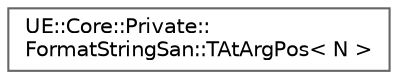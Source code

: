 digraph "Graphical Class Hierarchy"
{
 // INTERACTIVE_SVG=YES
 // LATEX_PDF_SIZE
  bgcolor="transparent";
  edge [fontname=Helvetica,fontsize=10,labelfontname=Helvetica,labelfontsize=10];
  node [fontname=Helvetica,fontsize=10,shape=box,height=0.2,width=0.4];
  rankdir="LR";
  Node0 [id="Node000000",label="UE::Core::Private::\lFormatStringSan::TAtArgPos\< N \>",height=0.2,width=0.4,color="grey40", fillcolor="white", style="filled",URL="$db/d35/structUE_1_1Core_1_1Private_1_1FormatStringSan_1_1TAtArgPos.html",tooltip=" "];
}
